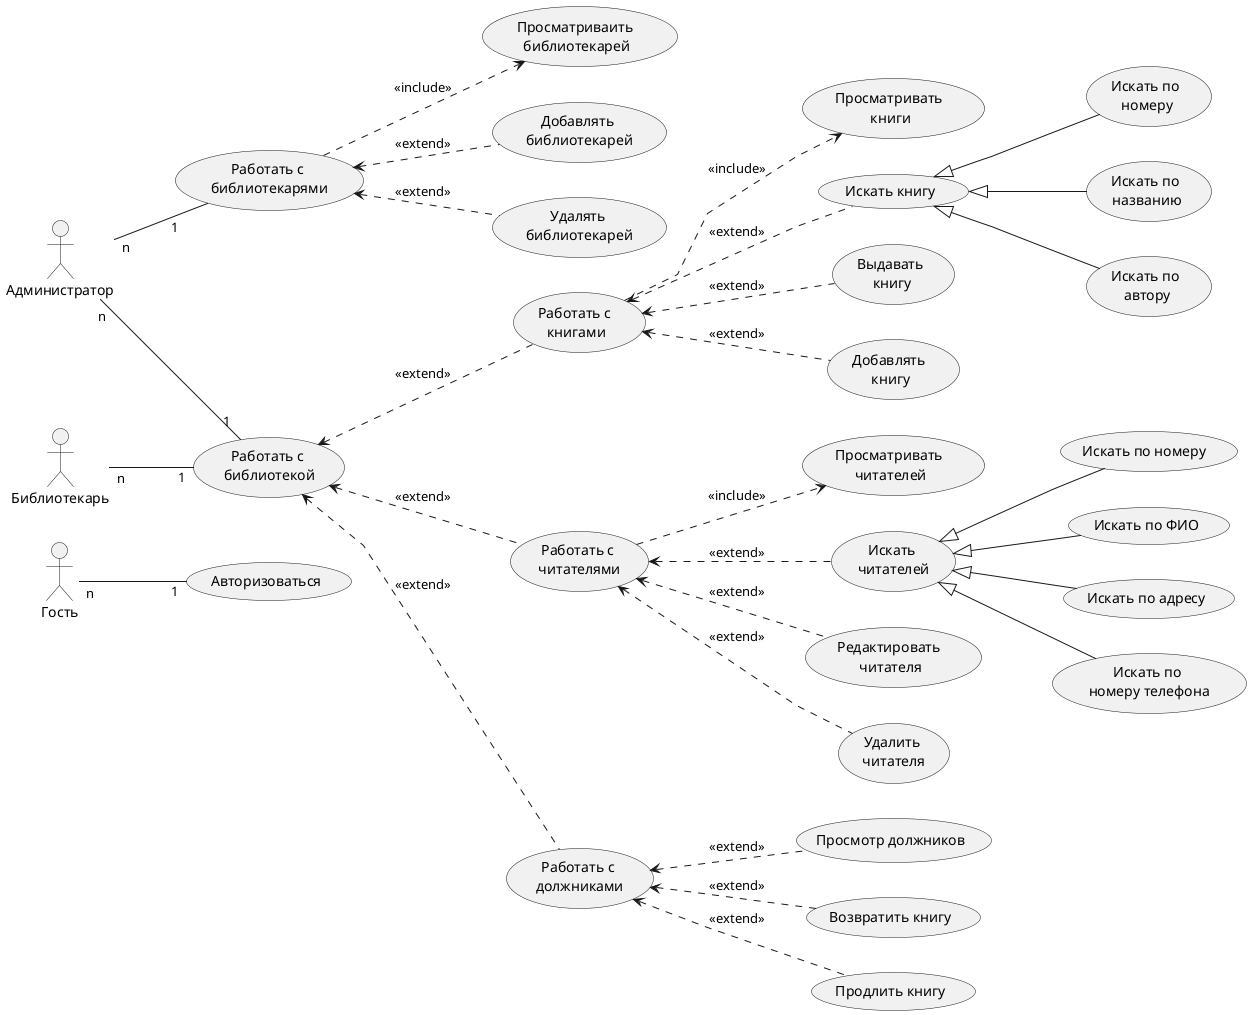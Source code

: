 @startuml var_isp
left to right direction

skinparam linetype polyline

' !procedure $inc($a, $b)
'   $a ..> ($b) : <<include>>
' !endprocedure

' !procedure $ext($a, $b)
'   $a <.. ($b) : <<include>>
' !endprocedure

!$i = "<<include>>"
!$e = "<<extend>>"

:Гость: "n" -- "1" (Авторизоваться)

actor "Администратор" as admin

usecase "Работать с \nбиблиотекарями" as adm

adm ..> (Просматриваить \nбиблиотекарей): $i
adm <.. (Добавлять \nбиблиотекарей): $e
adm <.. (Удалять \nбиблиотекарей): $e

admin "n" -- "1" adm

usecase "Работать с \nкнигами" as b

b ..> (Просматривать \nкниги): $i
(Искать книгу) as book_search
b <.. book_search: $e
b <.. (Выдавать \nкнигу): $e
b <.. (Добавлять \nкнигу): $e

book_search <|-- (Искать по \nномеру)
book_search <|-- (Искать по \nназванию)
book_search <|-- (Искать по \nавтору)

usecase "Работать с \nчитателями" as r

r ..> (Просматривать \nчитателей): $i
(Искать \nчитателей) as reader_search
r <.. reader_search: $e
r <.. (Редактировать \nчитателя): $e
r <.. (Удалить \nчитателя): $e

reader_search <|-- (Искать по номеру )
reader_search <|-- (Искать по ФИО)
reader_search <|-- (Искать по адресу)
reader_search <|-- (Искать по \nномеру телефона)

usecase "Работать с \nдолжниками" as owe

owe <.. (Просмотр должников): $e
owe <.. (Возвратить книгу): $e
owe <.. (Продлить книгу): $e

actor "Библиотекарь" as user

usecase "Работать с \nбиблиотекой" as main

user "n" -- "1" main
admin "n" -- "1" main

main <.. b: $e
main <.. r: $e
main <.. owe: $e

@enduml